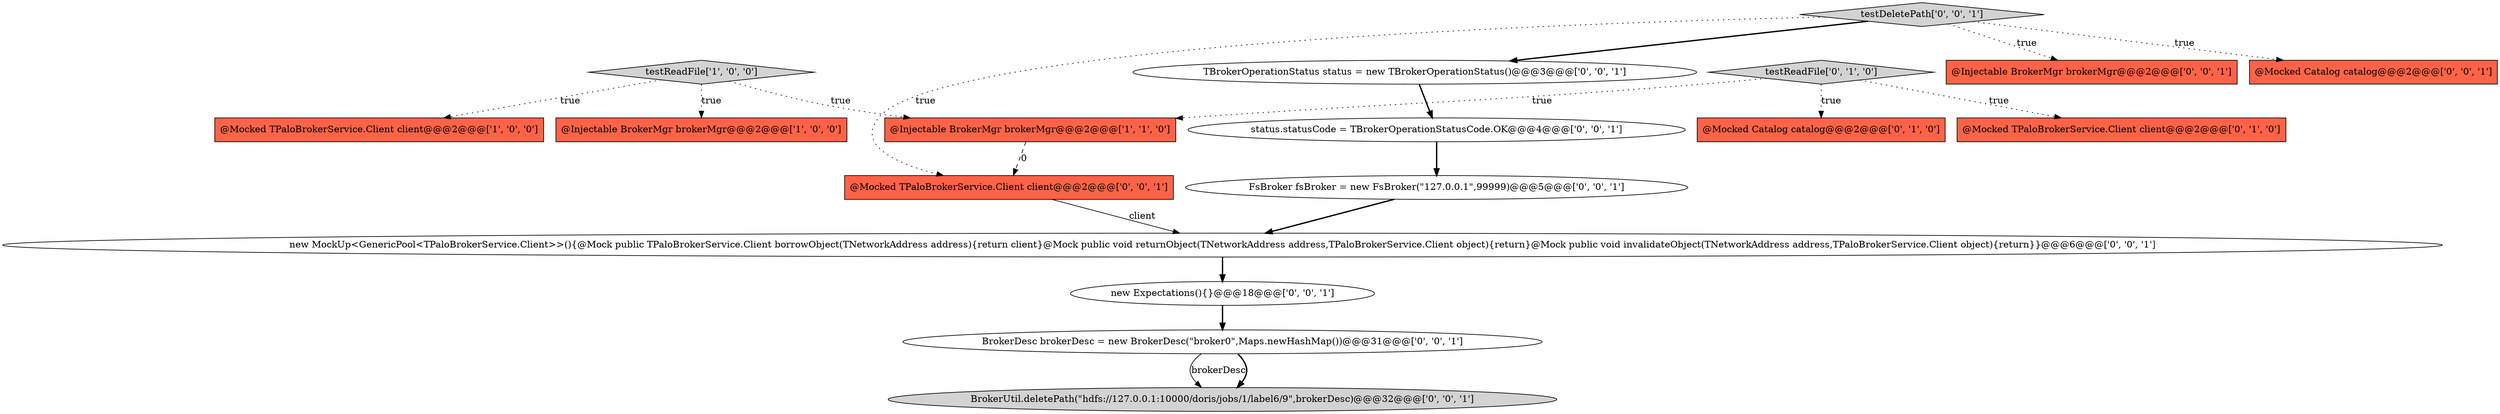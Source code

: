 digraph {
2 [style = filled, label = "testReadFile['1', '0', '0']", fillcolor = lightgray, shape = diamond image = "AAA0AAABBB1BBB"];
5 [style = filled, label = "@Mocked TPaloBrokerService.Client client@@@2@@@['0', '1', '0']", fillcolor = tomato, shape = box image = "AAA0AAABBB2BBB"];
11 [style = filled, label = "@Mocked TPaloBrokerService.Client client@@@2@@@['0', '0', '1']", fillcolor = tomato, shape = box image = "AAA0AAABBB3BBB"];
17 [style = filled, label = "testDeletePath['0', '0', '1']", fillcolor = lightgray, shape = diamond image = "AAA0AAABBB3BBB"];
1 [style = filled, label = "@Mocked TPaloBrokerService.Client client@@@2@@@['1', '0', '0']", fillcolor = tomato, shape = box image = "AAA0AAABBB1BBB"];
6 [style = filled, label = "@Mocked Catalog catalog@@@2@@@['0', '1', '0']", fillcolor = tomato, shape = box image = "AAA0AAABBB2BBB"];
7 [style = filled, label = "BrokerUtil.deletePath(\"hdfs://127.0.0.1:10000/doris/jobs/1/label6/9\",brokerDesc)@@@32@@@['0', '0', '1']", fillcolor = lightgray, shape = ellipse image = "AAA0AAABBB3BBB"];
16 [style = filled, label = "new MockUp<GenericPool<TPaloBrokerService.Client>>(){@Mock public TPaloBrokerService.Client borrowObject(TNetworkAddress address){return client}@Mock public void returnObject(TNetworkAddress address,TPaloBrokerService.Client object){return}@Mock public void invalidateObject(TNetworkAddress address,TPaloBrokerService.Client object){return}}@@@6@@@['0', '0', '1']", fillcolor = white, shape = ellipse image = "AAA0AAABBB3BBB"];
12 [style = filled, label = "TBrokerOperationStatus status = new TBrokerOperationStatus()@@@3@@@['0', '0', '1']", fillcolor = white, shape = ellipse image = "AAA0AAABBB3BBB"];
9 [style = filled, label = "@Injectable BrokerMgr brokerMgr@@@2@@@['0', '0', '1']", fillcolor = tomato, shape = box image = "AAA0AAABBB3BBB"];
8 [style = filled, label = "@Mocked Catalog catalog@@@2@@@['0', '0', '1']", fillcolor = tomato, shape = box image = "AAA0AAABBB3BBB"];
10 [style = filled, label = "status.statusCode = TBrokerOperationStatusCode.OK@@@4@@@['0', '0', '1']", fillcolor = white, shape = ellipse image = "AAA0AAABBB3BBB"];
0 [style = filled, label = "@Injectable BrokerMgr brokerMgr@@@2@@@['1', '0', '0']", fillcolor = tomato, shape = box image = "AAA0AAABBB1BBB"];
13 [style = filled, label = "BrokerDesc brokerDesc = new BrokerDesc(\"broker0\",Maps.newHashMap())@@@31@@@['0', '0', '1']", fillcolor = white, shape = ellipse image = "AAA0AAABBB3BBB"];
15 [style = filled, label = "new Expectations(){}@@@18@@@['0', '0', '1']", fillcolor = white, shape = ellipse image = "AAA0AAABBB3BBB"];
14 [style = filled, label = "FsBroker fsBroker = new FsBroker(\"127.0.0.1\",99999)@@@5@@@['0', '0', '1']", fillcolor = white, shape = ellipse image = "AAA0AAABBB3BBB"];
3 [style = filled, label = "@Injectable BrokerMgr brokerMgr@@@2@@@['1', '1', '0']", fillcolor = tomato, shape = box image = "AAA0AAABBB1BBB"];
4 [style = filled, label = "testReadFile['0', '1', '0']", fillcolor = lightgray, shape = diamond image = "AAA0AAABBB2BBB"];
4->5 [style = dotted, label="true"];
2->1 [style = dotted, label="true"];
17->11 [style = dotted, label="true"];
13->7 [style = solid, label="brokerDesc"];
12->10 [style = bold, label=""];
16->15 [style = bold, label=""];
2->0 [style = dotted, label="true"];
2->3 [style = dotted, label="true"];
13->7 [style = bold, label=""];
17->12 [style = bold, label=""];
3->11 [style = dashed, label="0"];
4->6 [style = dotted, label="true"];
14->16 [style = bold, label=""];
4->3 [style = dotted, label="true"];
10->14 [style = bold, label=""];
15->13 [style = bold, label=""];
17->8 [style = dotted, label="true"];
17->9 [style = dotted, label="true"];
11->16 [style = solid, label="client"];
}
